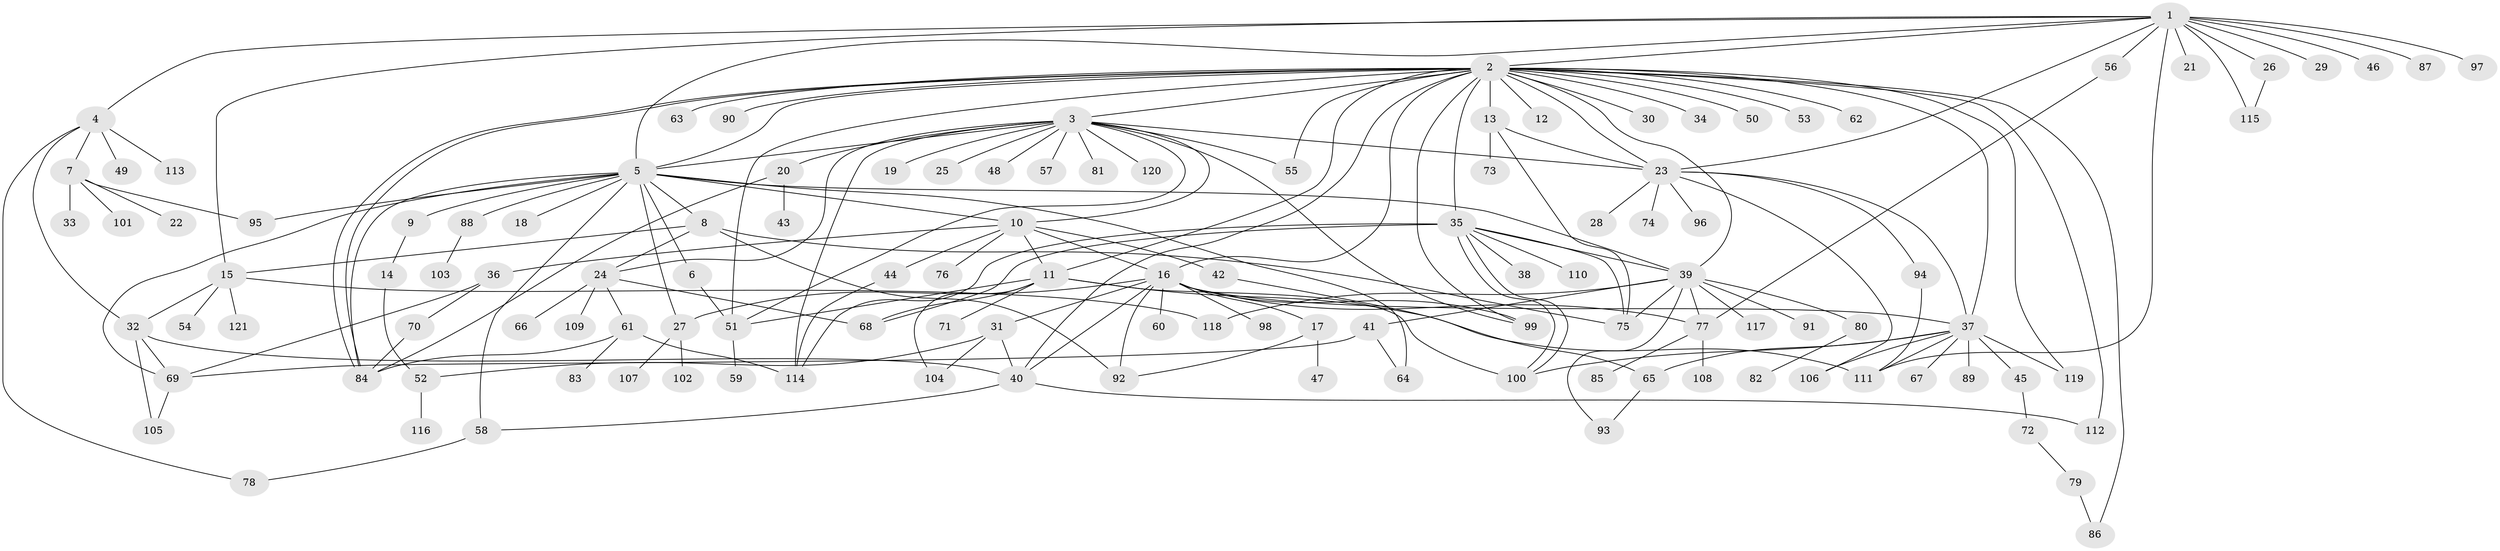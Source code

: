 // Generated by graph-tools (version 1.1) at 2025/11/02/27/25 16:11:13]
// undirected, 121 vertices, 186 edges
graph export_dot {
graph [start="1"]
  node [color=gray90,style=filled];
  1;
  2;
  3;
  4;
  5;
  6;
  7;
  8;
  9;
  10;
  11;
  12;
  13;
  14;
  15;
  16;
  17;
  18;
  19;
  20;
  21;
  22;
  23;
  24;
  25;
  26;
  27;
  28;
  29;
  30;
  31;
  32;
  33;
  34;
  35;
  36;
  37;
  38;
  39;
  40;
  41;
  42;
  43;
  44;
  45;
  46;
  47;
  48;
  49;
  50;
  51;
  52;
  53;
  54;
  55;
  56;
  57;
  58;
  59;
  60;
  61;
  62;
  63;
  64;
  65;
  66;
  67;
  68;
  69;
  70;
  71;
  72;
  73;
  74;
  75;
  76;
  77;
  78;
  79;
  80;
  81;
  82;
  83;
  84;
  85;
  86;
  87;
  88;
  89;
  90;
  91;
  92;
  93;
  94;
  95;
  96;
  97;
  98;
  99;
  100;
  101;
  102;
  103;
  104;
  105;
  106;
  107;
  108;
  109;
  110;
  111;
  112;
  113;
  114;
  115;
  116;
  117;
  118;
  119;
  120;
  121;
  1 -- 2;
  1 -- 4;
  1 -- 5;
  1 -- 15;
  1 -- 21;
  1 -- 23;
  1 -- 26;
  1 -- 29;
  1 -- 46;
  1 -- 56;
  1 -- 87;
  1 -- 97;
  1 -- 111;
  1 -- 115;
  2 -- 3;
  2 -- 5;
  2 -- 11;
  2 -- 12;
  2 -- 13;
  2 -- 16;
  2 -- 23;
  2 -- 30;
  2 -- 34;
  2 -- 35;
  2 -- 37;
  2 -- 39;
  2 -- 40;
  2 -- 50;
  2 -- 51;
  2 -- 53;
  2 -- 55;
  2 -- 62;
  2 -- 63;
  2 -- 84;
  2 -- 84;
  2 -- 86;
  2 -- 90;
  2 -- 99;
  2 -- 112;
  2 -- 119;
  3 -- 5;
  3 -- 10;
  3 -- 19;
  3 -- 20;
  3 -- 23;
  3 -- 24;
  3 -- 25;
  3 -- 48;
  3 -- 51;
  3 -- 55;
  3 -- 57;
  3 -- 81;
  3 -- 99;
  3 -- 114;
  3 -- 120;
  4 -- 7;
  4 -- 32;
  4 -- 49;
  4 -- 78;
  4 -- 113;
  5 -- 6;
  5 -- 8;
  5 -- 9;
  5 -- 10;
  5 -- 18;
  5 -- 27;
  5 -- 39;
  5 -- 58;
  5 -- 64;
  5 -- 69;
  5 -- 84;
  5 -- 88;
  5 -- 95;
  6 -- 51;
  7 -- 22;
  7 -- 33;
  7 -- 95;
  7 -- 101;
  8 -- 15;
  8 -- 24;
  8 -- 75;
  8 -- 92;
  9 -- 14;
  10 -- 11;
  10 -- 16;
  10 -- 36;
  10 -- 42;
  10 -- 44;
  10 -- 76;
  11 -- 51;
  11 -- 68;
  11 -- 71;
  11 -- 100;
  11 -- 104;
  11 -- 111;
  13 -- 23;
  13 -- 73;
  13 -- 75;
  14 -- 52;
  15 -- 32;
  15 -- 54;
  15 -- 118;
  15 -- 121;
  16 -- 17;
  16 -- 27;
  16 -- 31;
  16 -- 37;
  16 -- 40;
  16 -- 60;
  16 -- 77;
  16 -- 92;
  16 -- 98;
  16 -- 99;
  17 -- 47;
  17 -- 92;
  20 -- 43;
  20 -- 84;
  23 -- 28;
  23 -- 37;
  23 -- 74;
  23 -- 94;
  23 -- 96;
  23 -- 106;
  24 -- 61;
  24 -- 66;
  24 -- 68;
  24 -- 109;
  26 -- 115;
  27 -- 102;
  27 -- 107;
  31 -- 40;
  31 -- 52;
  31 -- 104;
  32 -- 40;
  32 -- 69;
  32 -- 105;
  35 -- 38;
  35 -- 39;
  35 -- 68;
  35 -- 75;
  35 -- 100;
  35 -- 100;
  35 -- 110;
  35 -- 114;
  36 -- 69;
  36 -- 70;
  37 -- 45;
  37 -- 65;
  37 -- 67;
  37 -- 89;
  37 -- 100;
  37 -- 106;
  37 -- 111;
  37 -- 119;
  39 -- 41;
  39 -- 75;
  39 -- 77;
  39 -- 80;
  39 -- 91;
  39 -- 93;
  39 -- 117;
  39 -- 118;
  40 -- 58;
  40 -- 112;
  41 -- 64;
  41 -- 69;
  42 -- 65;
  44 -- 114;
  45 -- 72;
  51 -- 59;
  52 -- 116;
  56 -- 77;
  58 -- 78;
  61 -- 83;
  61 -- 84;
  61 -- 114;
  65 -- 93;
  69 -- 105;
  70 -- 84;
  72 -- 79;
  77 -- 85;
  77 -- 108;
  79 -- 86;
  80 -- 82;
  88 -- 103;
  94 -- 111;
}
